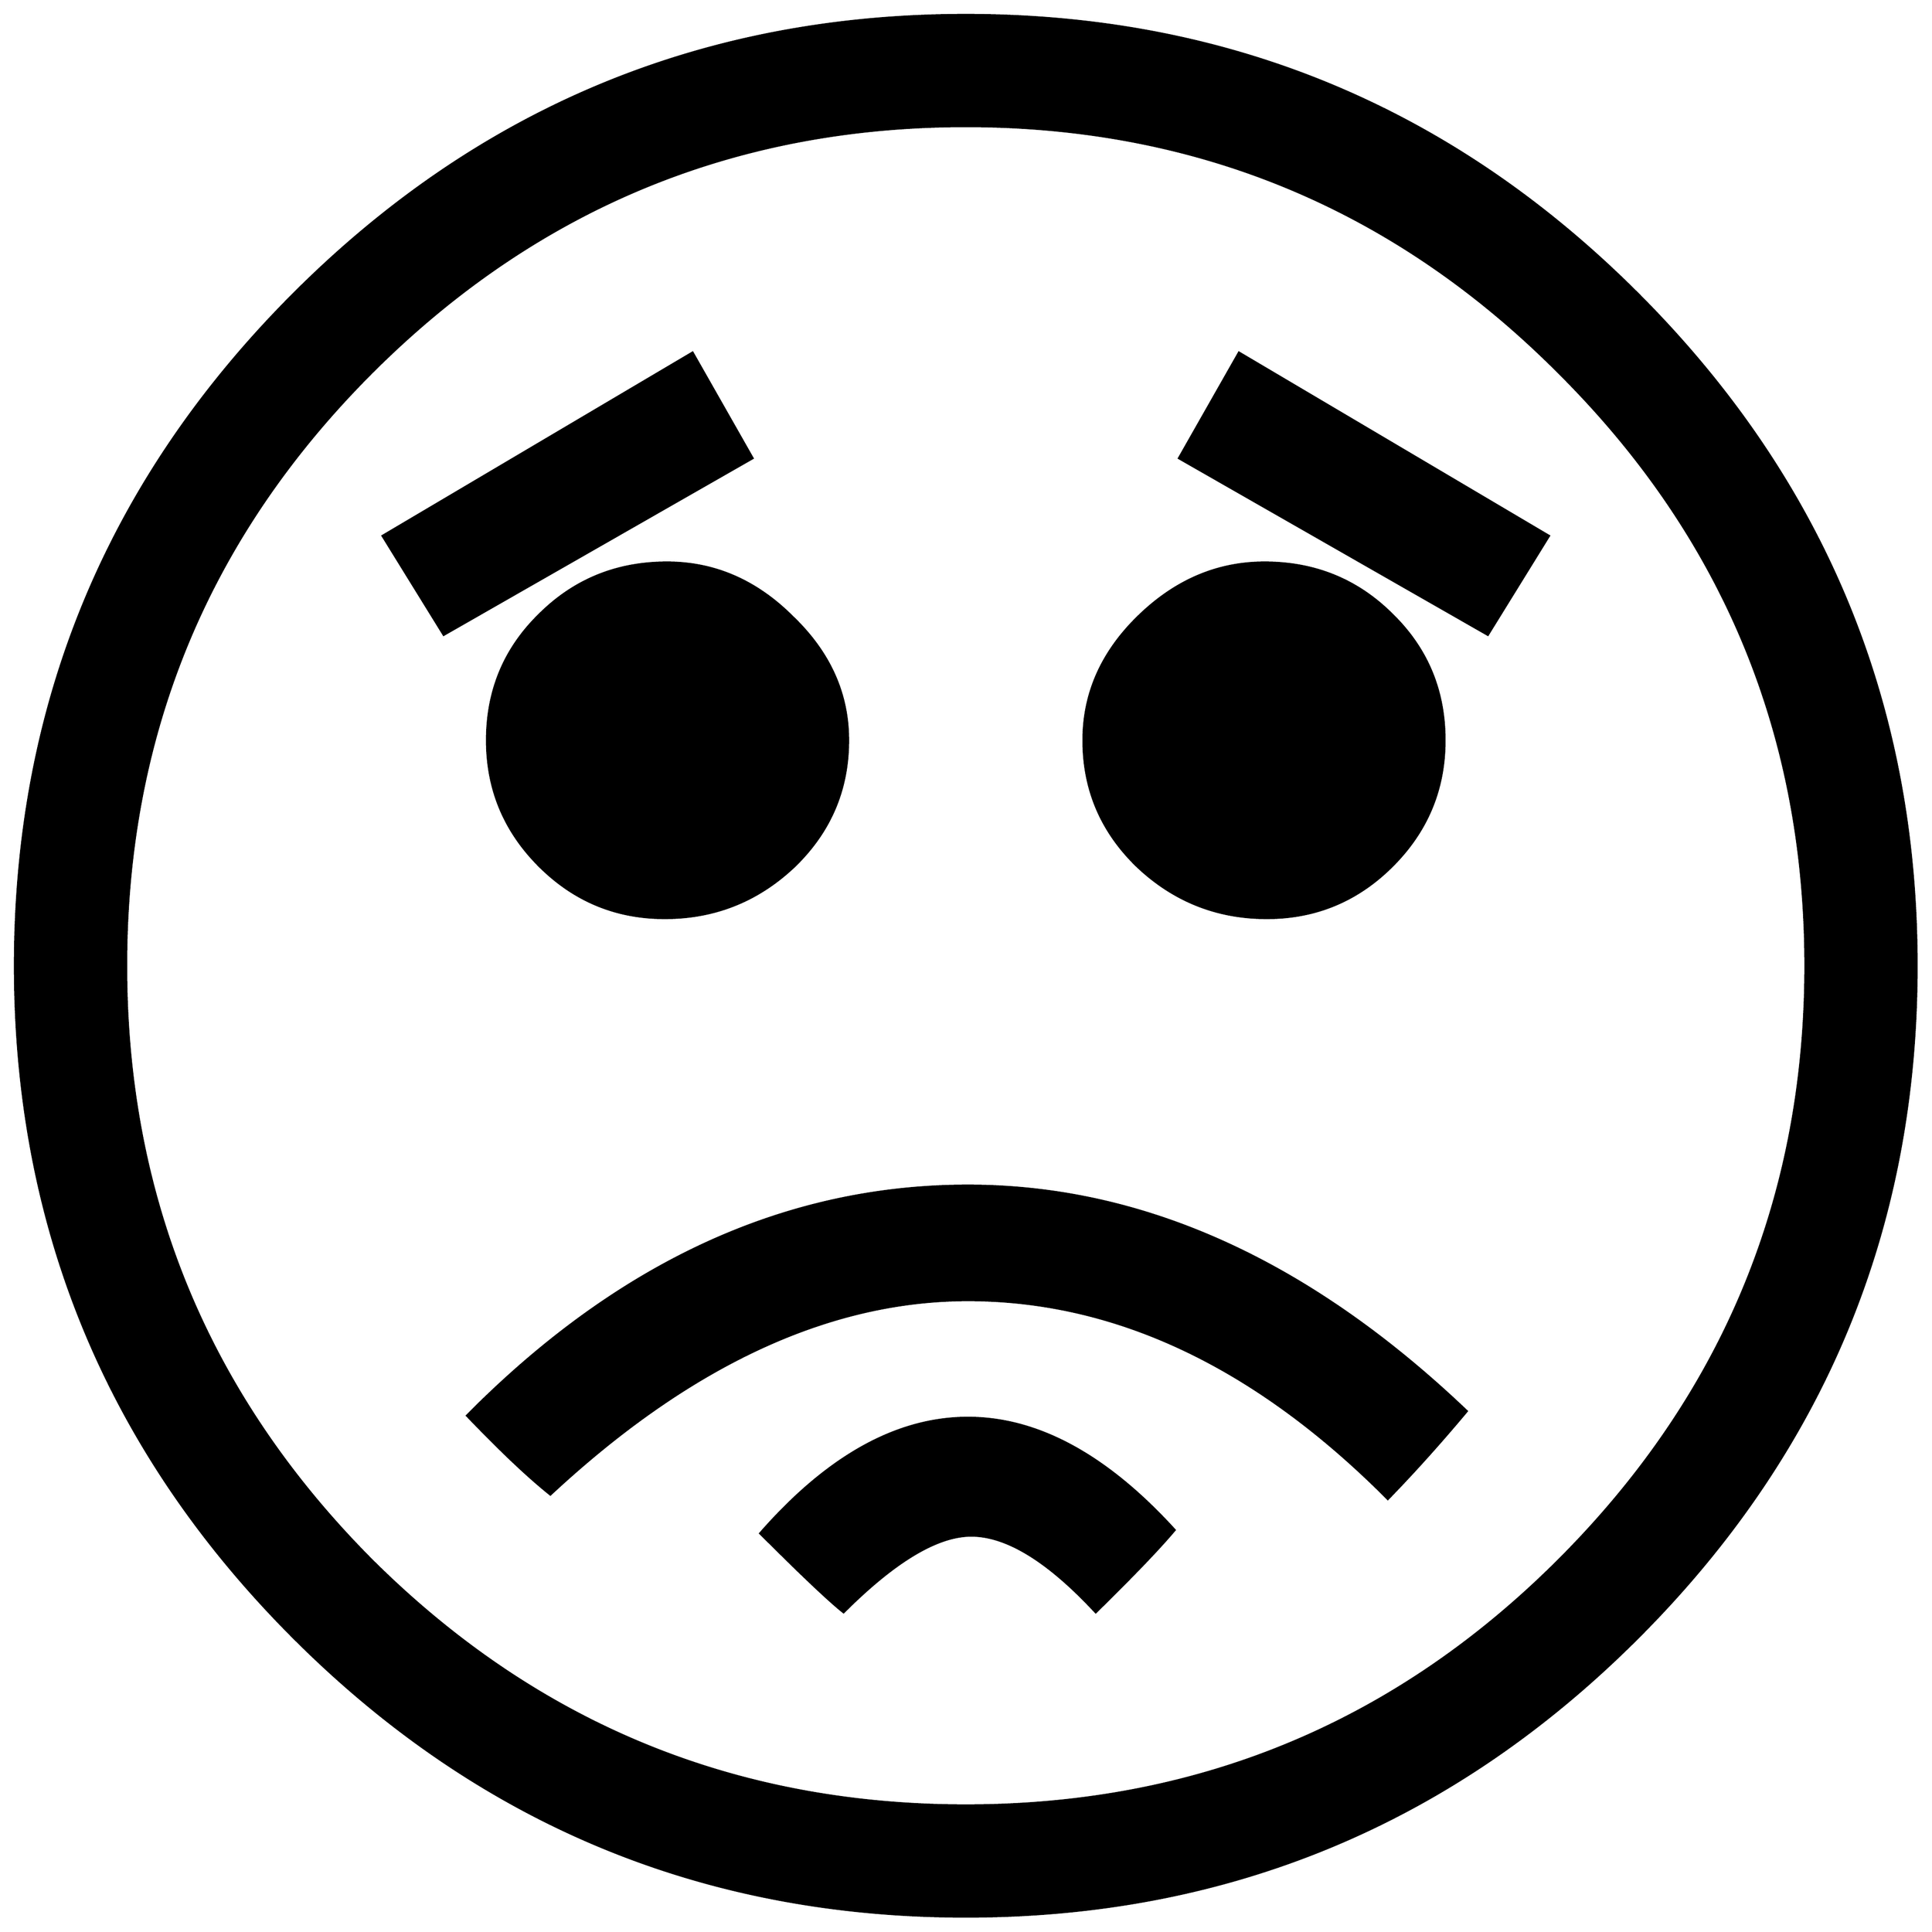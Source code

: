 


\begin{tikzpicture}[y=0.80pt, x=0.80pt, yscale=-1.0, xscale=1.0, inner sep=0pt, outer sep=0pt]
\begin{scope}[shift={(100.0,1706.0)},nonzero rule]
  \path[draw=.,fill=.,line width=1.600pt] (1794.0,-582.0) ..
    controls (1794.0,-346.0) and (1710.333,-144.333) ..
    (1543.0,23.0) .. controls (1375.667,190.333) and (1174.0,274.0)
    .. (938.0,274.0) .. controls (702.0,274.0) and (500.333,190.333)
    .. (333.0,23.0) .. controls (165.667,-144.333) and (82.0,-346.0)
    .. (82.0,-582.0) .. controls (82.0,-818.0) and
    (165.667,-1019.667) .. (333.0,-1187.0) .. controls
    (500.333,-1354.333) and (702.0,-1438.0) .. (938.0,-1438.0) ..
    controls (1174.0,-1438.0) and (1375.667,-1354.333) ..
    (1543.0,-1187.0) .. controls (1710.333,-1019.667) and
    (1794.0,-818.0) .. (1794.0,-582.0) -- cycle(1694.0,-582.0)
    .. controls (1694.0,-790.667) and (1620.0,-968.667) ..
    (1472.0,-1116.0) .. controls (1324.667,-1264.0) and
    (1146.667,-1338.0) .. (938.0,-1338.0) .. controls
    (729.333,-1338.0) and (551.0,-1264.0) .. (403.0,-1116.0) ..
    controls (255.667,-968.667) and (182.0,-790.667) .. (182.0,-582.0)
    .. controls (182.0,-373.333) and (255.667,-195.0) ..
    (403.0,-47.0) .. controls (551.0,100.333) and (729.333,174.0) ..
    (938.0,174.0) .. controls (1146.667,174.0) and (1324.667,100.333)
    .. (1472.0,-47.0) .. controls (1620.0,-195.0) and
    (1694.0,-373.333) .. (1694.0,-582.0) -- cycle(1463.0,-969.0)
    -- (1408.0,-880.0) -- (1130.0,-1039.0) -- (1184.0,-1134.0)
    -- (1463.0,-969.0) -- cycle(1369.0,-785.0) .. controls
    (1369.0,-741.0) and (1353.333,-703.333) .. (1322.0,-672.0) ..
    controls (1290.667,-640.667) and (1253.0,-625.0) ..
    (1209.0,-625.0) .. controls (1164.333,-625.0) and
    (1125.667,-640.333) .. (1093.0,-671.0) .. controls
    (1060.333,-702.333) and (1044.0,-740.333) .. (1044.0,-785.0) ..
    controls (1044.0,-827.0) and (1060.333,-864.0) ..
    (1093.0,-896.0) .. controls (1126.333,-928.667) and
    (1164.333,-945.0) .. (1207.0,-945.0) .. controls
    (1252.333,-945.0) and (1290.667,-929.333) .. (1322.0,-898.0) ..
    controls (1353.333,-867.333) and (1369.0,-829.667) ..
    (1369.0,-785.0) -- cycle(746.0,-1039.0) -- (468.0,-880.0) --
    (413.0,-969.0) -- (692.0,-1134.0) -- (746.0,-1039.0) --
    cycle(832.0,-785.0) .. controls (832.0,-740.333) and
    (815.667,-702.333) .. (783.0,-671.0) .. controls (750.333,-640.333)
    and (711.667,-625.0) .. (667.0,-625.0) .. controls
    (623.0,-625.0) and (585.333,-640.667) .. (554.0,-672.0) ..
    controls (522.667,-703.333) and (507.0,-741.0) .. (507.0,-785.0)
    .. controls (507.0,-829.667) and (522.667,-867.333) ..
    (554.0,-898.0) .. controls (585.333,-929.333) and (623.667,-945.0)
    .. (669.0,-945.0) .. controls (711.667,-945.0) and
    (749.333,-928.667) .. (782.0,-896.0) .. controls (815.333,-864.0)
    and (832.0,-827.0) .. (832.0,-785.0) -- cycle(1389.0,-181.0)
    .. controls (1365.0,-152.333) and (1341.333,-126.0) ..
    (1318.0,-102.0) .. controls (1199.333,-221.333) and
    (1073.333,-281.0) .. (940.0,-281.0) .. controls (814.667,-281.0)
    and (689.333,-222.667) .. (564.0,-106.0) .. controls
    (544.0,-122.0) and (519.0,-145.667) .. (489.0,-177.0) ..
    controls (625.667,-315.0) and (776.0,-384.0) .. (940.0,-384.0)
    .. controls (1097.333,-384.0) and (1247.0,-316.333) ..
    (1389.0,-181.0) -- cycle(1126.0,-74.0) .. controls
    (1112.0,-57.333) and (1088.333,-32.667) .. (1055.0,0.0) ..
    controls (1012.333,-46.0) and (975.0,-69.0) .. (943.0,-69.0)
    .. controls (912.333,-69.0) and (874.0,-46.0) .. (828.0,0.0)
    .. controls (815.333,-10.0) and (790.333,-33.667) .. (753.0,-71.0)
    .. controls (813.667,-140.333) and (876.0,-175.0) ..
    (940.0,-175.0) .. controls (1002.667,-175.0) and
    (1064.667,-141.333) .. (1126.0,-74.0) -- cycle;
\end{scope}

\end{tikzpicture}

